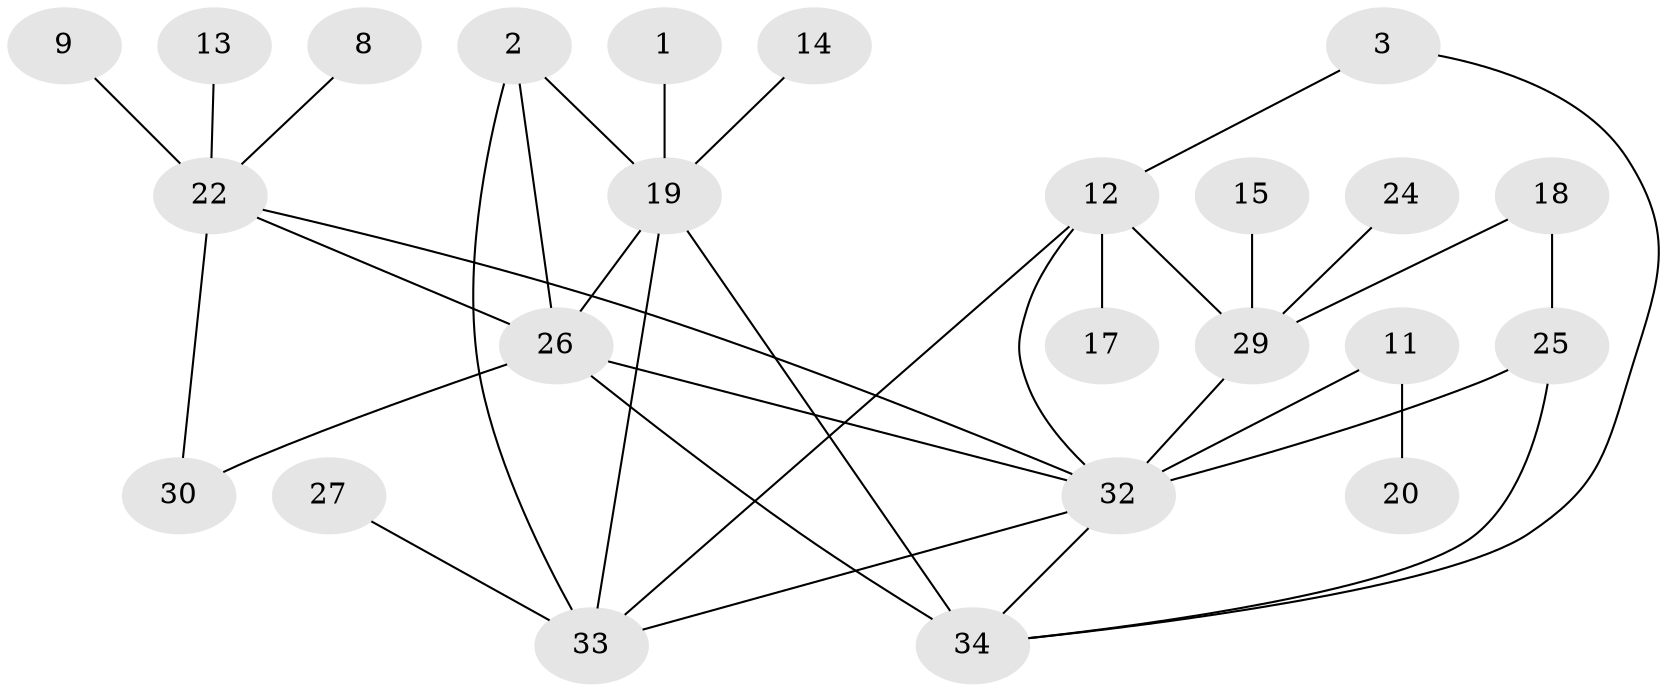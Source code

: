 // original degree distribution, {1: 0.2235294117647059, 4: 0.1411764705882353, 2: 0.24705882352941178, 3: 0.18823529411764706, 0: 0.11764705882352941, 5: 0.023529411764705882, 6: 0.047058823529411764, 7: 0.011764705882352941}
// Generated by graph-tools (version 1.1) at 2025/35/03/04/25 23:35:44]
// undirected, 24 vertices, 35 edges
graph export_dot {
  node [color=gray90,style=filled];
  1;
  2;
  3;
  8;
  9;
  11;
  12;
  13;
  14;
  15;
  17;
  18;
  19;
  20;
  22;
  24;
  25;
  26;
  27;
  29;
  30;
  32;
  33;
  34;
  1 -- 19 [weight=1.0];
  2 -- 19 [weight=1.0];
  2 -- 26 [weight=1.0];
  2 -- 33 [weight=1.0];
  3 -- 12 [weight=1.0];
  3 -- 34 [weight=1.0];
  8 -- 22 [weight=1.0];
  9 -- 22 [weight=3.0];
  11 -- 20 [weight=1.0];
  11 -- 32 [weight=2.0];
  12 -- 17 [weight=2.0];
  12 -- 29 [weight=1.0];
  12 -- 32 [weight=1.0];
  12 -- 33 [weight=1.0];
  13 -- 22 [weight=1.0];
  14 -- 19 [weight=2.0];
  15 -- 29 [weight=1.0];
  18 -- 25 [weight=1.0];
  18 -- 29 [weight=1.0];
  19 -- 26 [weight=4.0];
  19 -- 33 [weight=1.0];
  19 -- 34 [weight=2.0];
  22 -- 26 [weight=1.0];
  22 -- 30 [weight=1.0];
  22 -- 32 [weight=1.0];
  24 -- 29 [weight=1.0];
  25 -- 32 [weight=1.0];
  25 -- 34 [weight=1.0];
  26 -- 30 [weight=1.0];
  26 -- 32 [weight=2.0];
  26 -- 34 [weight=1.0];
  27 -- 33 [weight=1.0];
  29 -- 32 [weight=3.0];
  32 -- 33 [weight=1.0];
  32 -- 34 [weight=1.0];
}
